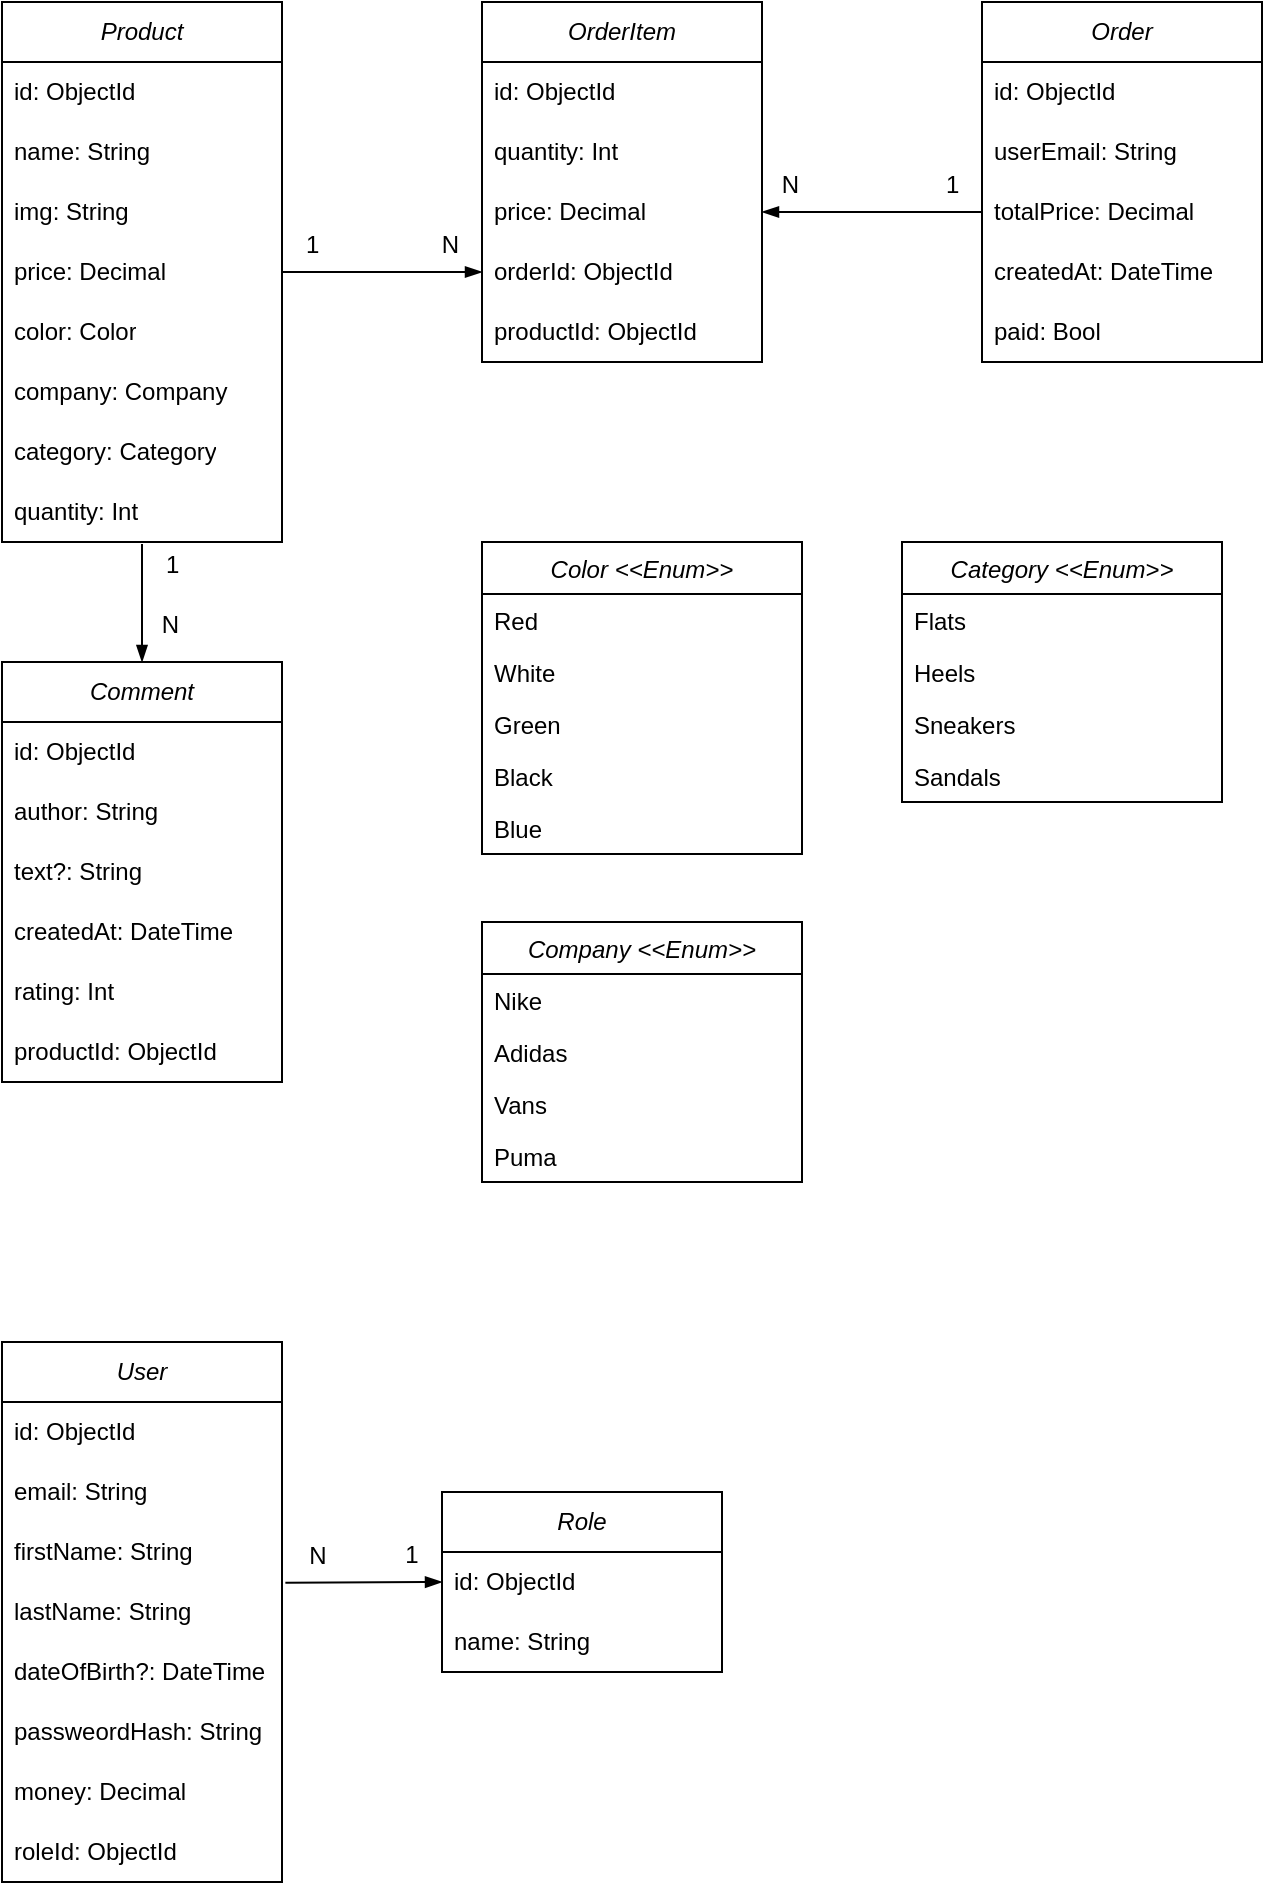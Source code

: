 <mxfile version="26.1.0">
  <diagram name="Strona-1" id="1J6plpyZY6VzQsRfb6R-">
    <mxGraphModel dx="1195" dy="643" grid="1" gridSize="10" guides="1" tooltips="1" connect="1" arrows="1" fold="1" page="1" pageScale="1" pageWidth="827" pageHeight="1169" math="0" shadow="0">
      <root>
        <mxCell id="0" />
        <mxCell id="1" parent="0" />
        <mxCell id="unyy84kSw-4m8ScjK-6D-1" value="&lt;i&gt;Product&lt;/i&gt;" style="swimlane;fontStyle=0;childLayout=stackLayout;horizontal=1;startSize=30;horizontalStack=0;resizeParent=1;resizeParentMax=0;resizeLast=0;collapsible=1;marginBottom=0;whiteSpace=wrap;html=1;" parent="1" vertex="1">
          <mxGeometry x="150" y="90" width="140" height="270" as="geometry" />
        </mxCell>
        <mxCell id="unyy84kSw-4m8ScjK-6D-2" value="id: ObjectId" style="text;strokeColor=none;fillColor=none;align=left;verticalAlign=middle;spacingLeft=4;spacingRight=4;overflow=hidden;points=[[0,0.5],[1,0.5]];portConstraint=eastwest;rotatable=0;whiteSpace=wrap;html=1;" parent="unyy84kSw-4m8ScjK-6D-1" vertex="1">
          <mxGeometry y="30" width="140" height="30" as="geometry" />
        </mxCell>
        <mxCell id="unyy84kSw-4m8ScjK-6D-15" value="name: String" style="text;strokeColor=none;fillColor=none;align=left;verticalAlign=middle;spacingLeft=4;spacingRight=4;overflow=hidden;points=[[0,0.5],[1,0.5]];portConstraint=eastwest;rotatable=0;whiteSpace=wrap;html=1;" parent="unyy84kSw-4m8ScjK-6D-1" vertex="1">
          <mxGeometry y="60" width="140" height="30" as="geometry" />
        </mxCell>
        <mxCell id="unyy84kSw-4m8ScjK-6D-3" value="img: String" style="text;strokeColor=none;fillColor=none;align=left;verticalAlign=middle;spacingLeft=4;spacingRight=4;overflow=hidden;points=[[0,0.5],[1,0.5]];portConstraint=eastwest;rotatable=0;whiteSpace=wrap;html=1;" parent="unyy84kSw-4m8ScjK-6D-1" vertex="1">
          <mxGeometry y="90" width="140" height="30" as="geometry" />
        </mxCell>
        <mxCell id="unyy84kSw-4m8ScjK-6D-11" value="price: Decimal" style="text;strokeColor=none;fillColor=none;align=left;verticalAlign=middle;spacingLeft=4;spacingRight=4;overflow=hidden;points=[[0,0.5],[1,0.5]];portConstraint=eastwest;rotatable=0;whiteSpace=wrap;html=1;" parent="unyy84kSw-4m8ScjK-6D-1" vertex="1">
          <mxGeometry y="120" width="140" height="30" as="geometry" />
        </mxCell>
        <mxCell id="unyy84kSw-4m8ScjK-6D-12" value="color: Color" style="text;strokeColor=none;fillColor=none;align=left;verticalAlign=middle;spacingLeft=4;spacingRight=4;overflow=hidden;points=[[0,0.5],[1,0.5]];portConstraint=eastwest;rotatable=0;whiteSpace=wrap;html=1;" parent="unyy84kSw-4m8ScjK-6D-1" vertex="1">
          <mxGeometry y="150" width="140" height="30" as="geometry" />
        </mxCell>
        <mxCell id="unyy84kSw-4m8ScjK-6D-13" value="company: Company" style="text;strokeColor=none;fillColor=none;align=left;verticalAlign=middle;spacingLeft=4;spacingRight=4;overflow=hidden;points=[[0,0.5],[1,0.5]];portConstraint=eastwest;rotatable=0;whiteSpace=wrap;html=1;" parent="unyy84kSw-4m8ScjK-6D-1" vertex="1">
          <mxGeometry y="180" width="140" height="30" as="geometry" />
        </mxCell>
        <mxCell id="unyy84kSw-4m8ScjK-6D-14" value="category: Category" style="text;strokeColor=none;fillColor=none;align=left;verticalAlign=middle;spacingLeft=4;spacingRight=4;overflow=hidden;points=[[0,0.5],[1,0.5]];portConstraint=eastwest;rotatable=0;whiteSpace=wrap;html=1;" parent="unyy84kSw-4m8ScjK-6D-1" vertex="1">
          <mxGeometry y="210" width="140" height="30" as="geometry" />
        </mxCell>
        <mxCell id="unyy84kSw-4m8ScjK-6D-4" value="quantity: Int" style="text;strokeColor=none;fillColor=none;align=left;verticalAlign=middle;spacingLeft=4;spacingRight=4;overflow=hidden;points=[[0,0.5],[1,0.5]];portConstraint=eastwest;rotatable=0;whiteSpace=wrap;html=1;" parent="unyy84kSw-4m8ScjK-6D-1" vertex="1">
          <mxGeometry y="240" width="140" height="30" as="geometry" />
        </mxCell>
        <mxCell id="unyy84kSw-4m8ScjK-6D-16" value="&lt;i&gt;Comment&lt;/i&gt;" style="swimlane;fontStyle=0;childLayout=stackLayout;horizontal=1;startSize=30;horizontalStack=0;resizeParent=1;resizeParentMax=0;resizeLast=0;collapsible=1;marginBottom=0;whiteSpace=wrap;html=1;" parent="1" vertex="1">
          <mxGeometry x="150" y="420" width="140" height="210" as="geometry" />
        </mxCell>
        <mxCell id="unyy84kSw-4m8ScjK-6D-17" value="id: ObjectId" style="text;strokeColor=none;fillColor=none;align=left;verticalAlign=middle;spacingLeft=4;spacingRight=4;overflow=hidden;points=[[0,0.5],[1,0.5]];portConstraint=eastwest;rotatable=0;whiteSpace=wrap;html=1;" parent="unyy84kSw-4m8ScjK-6D-16" vertex="1">
          <mxGeometry y="30" width="140" height="30" as="geometry" />
        </mxCell>
        <mxCell id="unyy84kSw-4m8ScjK-6D-18" value="author: String" style="text;strokeColor=none;fillColor=none;align=left;verticalAlign=middle;spacingLeft=4;spacingRight=4;overflow=hidden;points=[[0,0.5],[1,0.5]];portConstraint=eastwest;rotatable=0;whiteSpace=wrap;html=1;" parent="unyy84kSw-4m8ScjK-6D-16" vertex="1">
          <mxGeometry y="60" width="140" height="30" as="geometry" />
        </mxCell>
        <mxCell id="unyy84kSw-4m8ScjK-6D-19" value="text?: String" style="text;strokeColor=none;fillColor=none;align=left;verticalAlign=middle;spacingLeft=4;spacingRight=4;overflow=hidden;points=[[0,0.5],[1,0.5]];portConstraint=eastwest;rotatable=0;whiteSpace=wrap;html=1;" parent="unyy84kSw-4m8ScjK-6D-16" vertex="1">
          <mxGeometry y="90" width="140" height="30" as="geometry" />
        </mxCell>
        <mxCell id="unyy84kSw-4m8ScjK-6D-20" value="createdAt: DateTime" style="text;strokeColor=none;fillColor=none;align=left;verticalAlign=middle;spacingLeft=4;spacingRight=4;overflow=hidden;points=[[0,0.5],[1,0.5]];portConstraint=eastwest;rotatable=0;whiteSpace=wrap;html=1;" parent="unyy84kSw-4m8ScjK-6D-16" vertex="1">
          <mxGeometry y="120" width="140" height="30" as="geometry" />
        </mxCell>
        <mxCell id="unyy84kSw-4m8ScjK-6D-25" value="rating: Int" style="text;strokeColor=none;fillColor=none;align=left;verticalAlign=middle;spacingLeft=4;spacingRight=4;overflow=hidden;points=[[0,0.5],[1,0.5]];portConstraint=eastwest;rotatable=0;whiteSpace=wrap;html=1;" parent="unyy84kSw-4m8ScjK-6D-16" vertex="1">
          <mxGeometry y="150" width="140" height="30" as="geometry" />
        </mxCell>
        <mxCell id="unyy84kSw-4m8ScjK-6D-21" value="productId: ObjectId" style="text;strokeColor=none;fillColor=none;align=left;verticalAlign=middle;spacingLeft=4;spacingRight=4;overflow=hidden;points=[[0,0.5],[1,0.5]];portConstraint=eastwest;rotatable=0;whiteSpace=wrap;html=1;" parent="unyy84kSw-4m8ScjK-6D-16" vertex="1">
          <mxGeometry y="180" width="140" height="30" as="geometry" />
        </mxCell>
        <mxCell id="unyy84kSw-4m8ScjK-6D-26" value="" style="endArrow=blockThin;shadow=0;strokeWidth=1;rounded=0;curved=0;endFill=1;edgeStyle=elbowEdgeStyle;elbow=vertical;entryX=0.5;entryY=0;entryDx=0;entryDy=0;" parent="1" target="unyy84kSw-4m8ScjK-6D-16" edge="1">
          <mxGeometry x="0.5" y="41" relative="1" as="geometry">
            <mxPoint x="220" y="361" as="sourcePoint" />
            <mxPoint x="330" y="160" as="targetPoint" />
            <mxPoint x="-40" y="32" as="offset" />
          </mxGeometry>
        </mxCell>
        <mxCell id="unyy84kSw-4m8ScjK-6D-27" value="1" style="resizable=0;align=left;verticalAlign=bottom;labelBackgroundColor=none;fontSize=12;" parent="unyy84kSw-4m8ScjK-6D-26" connectable="0" vertex="1">
          <mxGeometry x="-1" relative="1" as="geometry">
            <mxPoint x="10" y="19" as="offset" />
          </mxGeometry>
        </mxCell>
        <mxCell id="unyy84kSw-4m8ScjK-6D-28" value="N" style="resizable=0;align=right;verticalAlign=bottom;labelBackgroundColor=none;fontSize=12;" parent="unyy84kSw-4m8ScjK-6D-26" connectable="0" vertex="1">
          <mxGeometry x="1" relative="1" as="geometry">
            <mxPoint x="20" y="-10" as="offset" />
          </mxGeometry>
        </mxCell>
        <mxCell id="unyy84kSw-4m8ScjK-6D-29" value="&lt;i&gt;Order&lt;/i&gt;" style="swimlane;fontStyle=0;childLayout=stackLayout;horizontal=1;startSize=30;horizontalStack=0;resizeParent=1;resizeParentMax=0;resizeLast=0;collapsible=1;marginBottom=0;whiteSpace=wrap;html=1;" parent="1" vertex="1">
          <mxGeometry x="640" y="90" width="140" height="180" as="geometry" />
        </mxCell>
        <mxCell id="unyy84kSw-4m8ScjK-6D-30" value="id: ObjectId" style="text;strokeColor=none;fillColor=none;align=left;verticalAlign=middle;spacingLeft=4;spacingRight=4;overflow=hidden;points=[[0,0.5],[1,0.5]];portConstraint=eastwest;rotatable=0;whiteSpace=wrap;html=1;" parent="unyy84kSw-4m8ScjK-6D-29" vertex="1">
          <mxGeometry y="30" width="140" height="30" as="geometry" />
        </mxCell>
        <mxCell id="unyy84kSw-4m8ScjK-6D-31" value="userEmail: String" style="text;strokeColor=none;fillColor=none;align=left;verticalAlign=middle;spacingLeft=4;spacingRight=4;overflow=hidden;points=[[0,0.5],[1,0.5]];portConstraint=eastwest;rotatable=0;whiteSpace=wrap;html=1;" parent="unyy84kSw-4m8ScjK-6D-29" vertex="1">
          <mxGeometry y="60" width="140" height="30" as="geometry" />
        </mxCell>
        <mxCell id="unyy84kSw-4m8ScjK-6D-32" value="totalPrice: Decimal" style="text;strokeColor=none;fillColor=none;align=left;verticalAlign=middle;spacingLeft=4;spacingRight=4;overflow=hidden;points=[[0,0.5],[1,0.5]];portConstraint=eastwest;rotatable=0;whiteSpace=wrap;html=1;" parent="unyy84kSw-4m8ScjK-6D-29" vertex="1">
          <mxGeometry y="90" width="140" height="30" as="geometry" />
        </mxCell>
        <mxCell id="unyy84kSw-4m8ScjK-6D-33" value="createdAt: DateTime" style="text;strokeColor=none;fillColor=none;align=left;verticalAlign=middle;spacingLeft=4;spacingRight=4;overflow=hidden;points=[[0,0.5],[1,0.5]];portConstraint=eastwest;rotatable=0;whiteSpace=wrap;html=1;" parent="unyy84kSw-4m8ScjK-6D-29" vertex="1">
          <mxGeometry y="120" width="140" height="30" as="geometry" />
        </mxCell>
        <mxCell id="unyy84kSw-4m8ScjK-6D-34" value="paid: Bool" style="text;strokeColor=none;fillColor=none;align=left;verticalAlign=middle;spacingLeft=4;spacingRight=4;overflow=hidden;points=[[0,0.5],[1,0.5]];portConstraint=eastwest;rotatable=0;whiteSpace=wrap;html=1;" parent="unyy84kSw-4m8ScjK-6D-29" vertex="1">
          <mxGeometry y="150" width="140" height="30" as="geometry" />
        </mxCell>
        <mxCell id="unyy84kSw-4m8ScjK-6D-36" value="&lt;i&gt;OrderItem&lt;/i&gt;" style="swimlane;fontStyle=0;childLayout=stackLayout;horizontal=1;startSize=30;horizontalStack=0;resizeParent=1;resizeParentMax=0;resizeLast=0;collapsible=1;marginBottom=0;whiteSpace=wrap;html=1;" parent="1" vertex="1">
          <mxGeometry x="390" y="90" width="140" height="180" as="geometry" />
        </mxCell>
        <mxCell id="unyy84kSw-4m8ScjK-6D-37" value="id: ObjectId" style="text;strokeColor=none;fillColor=none;align=left;verticalAlign=middle;spacingLeft=4;spacingRight=4;overflow=hidden;points=[[0,0.5],[1,0.5]];portConstraint=eastwest;rotatable=0;whiteSpace=wrap;html=1;" parent="unyy84kSw-4m8ScjK-6D-36" vertex="1">
          <mxGeometry y="30" width="140" height="30" as="geometry" />
        </mxCell>
        <mxCell id="unyy84kSw-4m8ScjK-6D-38" value="quantity: Int" style="text;strokeColor=none;fillColor=none;align=left;verticalAlign=middle;spacingLeft=4;spacingRight=4;overflow=hidden;points=[[0,0.5],[1,0.5]];portConstraint=eastwest;rotatable=0;whiteSpace=wrap;html=1;" parent="unyy84kSw-4m8ScjK-6D-36" vertex="1">
          <mxGeometry y="60" width="140" height="30" as="geometry" />
        </mxCell>
        <mxCell id="unyy84kSw-4m8ScjK-6D-39" value="price: Decimal" style="text;strokeColor=none;fillColor=none;align=left;verticalAlign=middle;spacingLeft=4;spacingRight=4;overflow=hidden;points=[[0,0.5],[1,0.5]];portConstraint=eastwest;rotatable=0;whiteSpace=wrap;html=1;" parent="unyy84kSw-4m8ScjK-6D-36" vertex="1">
          <mxGeometry y="90" width="140" height="30" as="geometry" />
        </mxCell>
        <mxCell id="unyy84kSw-4m8ScjK-6D-43" value="orderId: ObjectId" style="text;strokeColor=none;fillColor=none;align=left;verticalAlign=middle;spacingLeft=4;spacingRight=4;overflow=hidden;points=[[0,0.5],[1,0.5]];portConstraint=eastwest;rotatable=0;whiteSpace=wrap;html=1;" parent="unyy84kSw-4m8ScjK-6D-36" vertex="1">
          <mxGeometry y="120" width="140" height="30" as="geometry" />
        </mxCell>
        <mxCell id="unyy84kSw-4m8ScjK-6D-42" value="productId: ObjectId" style="text;strokeColor=none;fillColor=none;align=left;verticalAlign=middle;spacingLeft=4;spacingRight=4;overflow=hidden;points=[[0,0.5],[1,0.5]];portConstraint=eastwest;rotatable=0;whiteSpace=wrap;html=1;" parent="unyy84kSw-4m8ScjK-6D-36" vertex="1">
          <mxGeometry y="150" width="140" height="30" as="geometry" />
        </mxCell>
        <mxCell id="unyy84kSw-4m8ScjK-6D-44" value="" style="endArrow=blockThin;shadow=0;strokeWidth=1;rounded=0;curved=0;endFill=1;edgeStyle=elbowEdgeStyle;elbow=vertical;entryX=1;entryY=0.5;entryDx=0;entryDy=0;exitX=0;exitY=0.5;exitDx=0;exitDy=0;" parent="1" source="unyy84kSw-4m8ScjK-6D-32" target="unyy84kSw-4m8ScjK-6D-39" edge="1">
          <mxGeometry x="0.5" y="41" relative="1" as="geometry">
            <mxPoint x="570" y="165.5" as="sourcePoint" />
            <mxPoint x="570" y="224.5" as="targetPoint" />
            <mxPoint x="-40" y="32" as="offset" />
          </mxGeometry>
        </mxCell>
        <mxCell id="unyy84kSw-4m8ScjK-6D-45" value="1" style="resizable=0;align=left;verticalAlign=bottom;labelBackgroundColor=none;fontSize=12;" parent="unyy84kSw-4m8ScjK-6D-44" connectable="0" vertex="1">
          <mxGeometry x="-1" relative="1" as="geometry">
            <mxPoint x="-20" y="-5" as="offset" />
          </mxGeometry>
        </mxCell>
        <mxCell id="unyy84kSw-4m8ScjK-6D-46" value="N" style="resizable=0;align=right;verticalAlign=bottom;labelBackgroundColor=none;fontSize=12;" parent="unyy84kSw-4m8ScjK-6D-44" connectable="0" vertex="1">
          <mxGeometry x="1" relative="1" as="geometry">
            <mxPoint x="20" y="-5" as="offset" />
          </mxGeometry>
        </mxCell>
        <mxCell id="unyy84kSw-4m8ScjK-6D-47" value="" style="endArrow=blockThin;shadow=0;strokeWidth=1;rounded=0;curved=0;endFill=1;edgeStyle=elbowEdgeStyle;elbow=vertical;entryX=0;entryY=0.5;entryDx=0;entryDy=0;exitX=1;exitY=0.5;exitDx=0;exitDy=0;" parent="1" source="unyy84kSw-4m8ScjK-6D-11" edge="1">
          <mxGeometry x="0.5" y="41" relative="1" as="geometry">
            <mxPoint x="340" y="195.5" as="sourcePoint" />
            <mxPoint x="390" y="225.0" as="targetPoint" />
            <mxPoint x="-40" y="32" as="offset" />
          </mxGeometry>
        </mxCell>
        <mxCell id="unyy84kSw-4m8ScjK-6D-48" value="1" style="resizable=0;align=left;verticalAlign=bottom;labelBackgroundColor=none;fontSize=12;" parent="unyy84kSw-4m8ScjK-6D-47" connectable="0" vertex="1">
          <mxGeometry x="-1" relative="1" as="geometry">
            <mxPoint x="10" y="-5" as="offset" />
          </mxGeometry>
        </mxCell>
        <mxCell id="unyy84kSw-4m8ScjK-6D-49" value="N" style="resizable=0;align=right;verticalAlign=bottom;labelBackgroundColor=none;fontSize=12;" parent="unyy84kSw-4m8ScjK-6D-47" connectable="0" vertex="1">
          <mxGeometry x="1" relative="1" as="geometry">
            <mxPoint x="-10" y="-5" as="offset" />
          </mxGeometry>
        </mxCell>
        <mxCell id="unyy84kSw-4m8ScjK-6D-50" value="Color &lt;&lt;Enum&gt;&gt;" style="swimlane;fontStyle=2;align=center;verticalAlign=top;childLayout=stackLayout;horizontal=1;startSize=26;horizontalStack=0;resizeParent=1;resizeLast=0;collapsible=1;marginBottom=0;rounded=0;shadow=0;strokeWidth=1;" parent="1" vertex="1">
          <mxGeometry x="390" y="360" width="160" height="156" as="geometry">
            <mxRectangle x="550" y="140" width="160" height="26" as="alternateBounds" />
          </mxGeometry>
        </mxCell>
        <mxCell id="unyy84kSw-4m8ScjK-6D-51" value="Red" style="text;align=left;verticalAlign=top;spacingLeft=4;spacingRight=4;overflow=hidden;rotatable=0;points=[[0,0.5],[1,0.5]];portConstraint=eastwest;" parent="unyy84kSw-4m8ScjK-6D-50" vertex="1">
          <mxGeometry y="26" width="160" height="26" as="geometry" />
        </mxCell>
        <mxCell id="unyy84kSw-4m8ScjK-6D-52" value="White" style="text;align=left;verticalAlign=top;spacingLeft=4;spacingRight=4;overflow=hidden;rotatable=0;points=[[0,0.5],[1,0.5]];portConstraint=eastwest;rounded=0;shadow=0;html=0;" parent="unyy84kSw-4m8ScjK-6D-50" vertex="1">
          <mxGeometry y="52" width="160" height="26" as="geometry" />
        </mxCell>
        <mxCell id="unyy84kSw-4m8ScjK-6D-53" value="Green" style="text;align=left;verticalAlign=top;spacingLeft=4;spacingRight=4;overflow=hidden;rotatable=0;points=[[0,0.5],[1,0.5]];portConstraint=eastwest;rounded=0;shadow=0;html=0;" parent="unyy84kSw-4m8ScjK-6D-50" vertex="1">
          <mxGeometry y="78" width="160" height="26" as="geometry" />
        </mxCell>
        <mxCell id="unyy84kSw-4m8ScjK-6D-55" value="Black" style="text;align=left;verticalAlign=top;spacingLeft=4;spacingRight=4;overflow=hidden;rotatable=0;points=[[0,0.5],[1,0.5]];portConstraint=eastwest;rounded=0;shadow=0;html=0;" parent="unyy84kSw-4m8ScjK-6D-50" vertex="1">
          <mxGeometry y="104" width="160" height="26" as="geometry" />
        </mxCell>
        <mxCell id="unyy84kSw-4m8ScjK-6D-54" value="Blue" style="text;align=left;verticalAlign=top;spacingLeft=4;spacingRight=4;overflow=hidden;rotatable=0;points=[[0,0.5],[1,0.5]];portConstraint=eastwest;rounded=0;shadow=0;html=0;" parent="unyy84kSw-4m8ScjK-6D-50" vertex="1">
          <mxGeometry y="130" width="160" height="26" as="geometry" />
        </mxCell>
        <mxCell id="unyy84kSw-4m8ScjK-6D-56" value="Category &lt;&lt;Enum&gt;&gt;" style="swimlane;fontStyle=2;align=center;verticalAlign=top;childLayout=stackLayout;horizontal=1;startSize=26;horizontalStack=0;resizeParent=1;resizeLast=0;collapsible=1;marginBottom=0;rounded=0;shadow=0;strokeWidth=1;" parent="1" vertex="1">
          <mxGeometry x="600" y="360" width="160" height="130" as="geometry">
            <mxRectangle x="550" y="140" width="160" height="26" as="alternateBounds" />
          </mxGeometry>
        </mxCell>
        <mxCell id="unyy84kSw-4m8ScjK-6D-57" value="Flats" style="text;align=left;verticalAlign=top;spacingLeft=4;spacingRight=4;overflow=hidden;rotatable=0;points=[[0,0.5],[1,0.5]];portConstraint=eastwest;" parent="unyy84kSw-4m8ScjK-6D-56" vertex="1">
          <mxGeometry y="26" width="160" height="26" as="geometry" />
        </mxCell>
        <mxCell id="unyy84kSw-4m8ScjK-6D-58" value="Heels" style="text;align=left;verticalAlign=top;spacingLeft=4;spacingRight=4;overflow=hidden;rotatable=0;points=[[0,0.5],[1,0.5]];portConstraint=eastwest;rounded=0;shadow=0;html=0;" parent="unyy84kSw-4m8ScjK-6D-56" vertex="1">
          <mxGeometry y="52" width="160" height="26" as="geometry" />
        </mxCell>
        <mxCell id="unyy84kSw-4m8ScjK-6D-59" value="Sneakers&#xa;" style="text;align=left;verticalAlign=top;spacingLeft=4;spacingRight=4;overflow=hidden;rotatable=0;points=[[0,0.5],[1,0.5]];portConstraint=eastwest;rounded=0;shadow=0;html=0;" parent="unyy84kSw-4m8ScjK-6D-56" vertex="1">
          <mxGeometry y="78" width="160" height="26" as="geometry" />
        </mxCell>
        <mxCell id="unyy84kSw-4m8ScjK-6D-60" value="Sandals" style="text;align=left;verticalAlign=top;spacingLeft=4;spacingRight=4;overflow=hidden;rotatable=0;points=[[0,0.5],[1,0.5]];portConstraint=eastwest;rounded=0;shadow=0;html=0;" parent="unyy84kSw-4m8ScjK-6D-56" vertex="1">
          <mxGeometry y="104" width="160" height="26" as="geometry" />
        </mxCell>
        <mxCell id="unyy84kSw-4m8ScjK-6D-62" value="Company &lt;&lt;Enum&gt;&gt;" style="swimlane;fontStyle=2;align=center;verticalAlign=top;childLayout=stackLayout;horizontal=1;startSize=26;horizontalStack=0;resizeParent=1;resizeLast=0;collapsible=1;marginBottom=0;rounded=0;shadow=0;strokeWidth=1;" parent="1" vertex="1">
          <mxGeometry x="390" y="550" width="160" height="130" as="geometry">
            <mxRectangle x="550" y="140" width="160" height="26" as="alternateBounds" />
          </mxGeometry>
        </mxCell>
        <mxCell id="unyy84kSw-4m8ScjK-6D-63" value="Nike" style="text;align=left;verticalAlign=top;spacingLeft=4;spacingRight=4;overflow=hidden;rotatable=0;points=[[0,0.5],[1,0.5]];portConstraint=eastwest;" parent="unyy84kSw-4m8ScjK-6D-62" vertex="1">
          <mxGeometry y="26" width="160" height="26" as="geometry" />
        </mxCell>
        <mxCell id="unyy84kSw-4m8ScjK-6D-64" value="Adidas" style="text;align=left;verticalAlign=top;spacingLeft=4;spacingRight=4;overflow=hidden;rotatable=0;points=[[0,0.5],[1,0.5]];portConstraint=eastwest;rounded=0;shadow=0;html=0;" parent="unyy84kSw-4m8ScjK-6D-62" vertex="1">
          <mxGeometry y="52" width="160" height="26" as="geometry" />
        </mxCell>
        <mxCell id="unyy84kSw-4m8ScjK-6D-65" value="Vans" style="text;align=left;verticalAlign=top;spacingLeft=4;spacingRight=4;overflow=hidden;rotatable=0;points=[[0,0.5],[1,0.5]];portConstraint=eastwest;rounded=0;shadow=0;html=0;" parent="unyy84kSw-4m8ScjK-6D-62" vertex="1">
          <mxGeometry y="78" width="160" height="26" as="geometry" />
        </mxCell>
        <mxCell id="unyy84kSw-4m8ScjK-6D-66" value="Puma" style="text;align=left;verticalAlign=top;spacingLeft=4;spacingRight=4;overflow=hidden;rotatable=0;points=[[0,0.5],[1,0.5]];portConstraint=eastwest;rounded=0;shadow=0;html=0;" parent="unyy84kSw-4m8ScjK-6D-62" vertex="1">
          <mxGeometry y="104" width="160" height="26" as="geometry" />
        </mxCell>
        <mxCell id="unyy84kSw-4m8ScjK-6D-68" value="&lt;i&gt;User&lt;/i&gt;" style="swimlane;fontStyle=0;childLayout=stackLayout;horizontal=1;startSize=30;horizontalStack=0;resizeParent=1;resizeParentMax=0;resizeLast=0;collapsible=1;marginBottom=0;whiteSpace=wrap;html=1;" parent="1" vertex="1">
          <mxGeometry x="150" y="760" width="140" height="270" as="geometry" />
        </mxCell>
        <mxCell id="unyy84kSw-4m8ScjK-6D-69" value="id: ObjectId" style="text;strokeColor=none;fillColor=none;align=left;verticalAlign=middle;spacingLeft=4;spacingRight=4;overflow=hidden;points=[[0,0.5],[1,0.5]];portConstraint=eastwest;rotatable=0;whiteSpace=wrap;html=1;" parent="unyy84kSw-4m8ScjK-6D-68" vertex="1">
          <mxGeometry y="30" width="140" height="30" as="geometry" />
        </mxCell>
        <mxCell id="unyy84kSw-4m8ScjK-6D-70" value="email: String" style="text;strokeColor=none;fillColor=none;align=left;verticalAlign=middle;spacingLeft=4;spacingRight=4;overflow=hidden;points=[[0,0.5],[1,0.5]];portConstraint=eastwest;rotatable=0;whiteSpace=wrap;html=1;" parent="unyy84kSw-4m8ScjK-6D-68" vertex="1">
          <mxGeometry y="60" width="140" height="30" as="geometry" />
        </mxCell>
        <mxCell id="unyy84kSw-4m8ScjK-6D-71" value="firstName: String" style="text;strokeColor=none;fillColor=none;align=left;verticalAlign=middle;spacingLeft=4;spacingRight=4;overflow=hidden;points=[[0,0.5],[1,0.5]];portConstraint=eastwest;rotatable=0;whiteSpace=wrap;html=1;" parent="unyy84kSw-4m8ScjK-6D-68" vertex="1">
          <mxGeometry y="90" width="140" height="30" as="geometry" />
        </mxCell>
        <mxCell id="unyy84kSw-4m8ScjK-6D-72" value="lastName: String" style="text;strokeColor=none;fillColor=none;align=left;verticalAlign=middle;spacingLeft=4;spacingRight=4;overflow=hidden;points=[[0,0.5],[1,0.5]];portConstraint=eastwest;rotatable=0;whiteSpace=wrap;html=1;" parent="unyy84kSw-4m8ScjK-6D-68" vertex="1">
          <mxGeometry y="120" width="140" height="30" as="geometry" />
        </mxCell>
        <mxCell id="unyy84kSw-4m8ScjK-6D-73" value="dateOfBirth?: DateTime" style="text;strokeColor=none;fillColor=none;align=left;verticalAlign=middle;spacingLeft=4;spacingRight=4;overflow=hidden;points=[[0,0.5],[1,0.5]];portConstraint=eastwest;rotatable=0;whiteSpace=wrap;html=1;" parent="unyy84kSw-4m8ScjK-6D-68" vertex="1">
          <mxGeometry y="150" width="140" height="30" as="geometry" />
        </mxCell>
        <mxCell id="a4yAqL5qlOD9Dz7FFYIA-1" value="passweordHash: String" style="text;strokeColor=none;fillColor=none;align=left;verticalAlign=middle;spacingLeft=4;spacingRight=4;overflow=hidden;points=[[0,0.5],[1,0.5]];portConstraint=eastwest;rotatable=0;whiteSpace=wrap;html=1;" vertex="1" parent="unyy84kSw-4m8ScjK-6D-68">
          <mxGeometry y="180" width="140" height="30" as="geometry" />
        </mxCell>
        <mxCell id="unyy84kSw-4m8ScjK-6D-75" value="money: Decimal" style="text;strokeColor=none;fillColor=none;align=left;verticalAlign=middle;spacingLeft=4;spacingRight=4;overflow=hidden;points=[[0,0.5],[1,0.5]];portConstraint=eastwest;rotatable=0;whiteSpace=wrap;html=1;" parent="unyy84kSw-4m8ScjK-6D-68" vertex="1">
          <mxGeometry y="210" width="140" height="30" as="geometry" />
        </mxCell>
        <mxCell id="unyy84kSw-4m8ScjK-6D-74" value="roleId: ObjectId" style="text;strokeColor=none;fillColor=none;align=left;verticalAlign=middle;spacingLeft=4;spacingRight=4;overflow=hidden;points=[[0,0.5],[1,0.5]];portConstraint=eastwest;rotatable=0;whiteSpace=wrap;html=1;" parent="unyy84kSw-4m8ScjK-6D-68" vertex="1">
          <mxGeometry y="240" width="140" height="30" as="geometry" />
        </mxCell>
        <mxCell id="unyy84kSw-4m8ScjK-6D-76" value="&lt;i&gt;Role&lt;/i&gt;" style="swimlane;fontStyle=0;childLayout=stackLayout;horizontal=1;startSize=30;horizontalStack=0;resizeParent=1;resizeParentMax=0;resizeLast=0;collapsible=1;marginBottom=0;whiteSpace=wrap;html=1;" parent="1" vertex="1">
          <mxGeometry x="370" y="835" width="140" height="90" as="geometry" />
        </mxCell>
        <mxCell id="unyy84kSw-4m8ScjK-6D-77" value="id: ObjectId" style="text;strokeColor=none;fillColor=none;align=left;verticalAlign=middle;spacingLeft=4;spacingRight=4;overflow=hidden;points=[[0,0.5],[1,0.5]];portConstraint=eastwest;rotatable=0;whiteSpace=wrap;html=1;" parent="unyy84kSw-4m8ScjK-6D-76" vertex="1">
          <mxGeometry y="30" width="140" height="30" as="geometry" />
        </mxCell>
        <mxCell id="unyy84kSw-4m8ScjK-6D-78" value="name: String" style="text;strokeColor=none;fillColor=none;align=left;verticalAlign=middle;spacingLeft=4;spacingRight=4;overflow=hidden;points=[[0,0.5],[1,0.5]];portConstraint=eastwest;rotatable=0;whiteSpace=wrap;html=1;" parent="unyy84kSw-4m8ScjK-6D-76" vertex="1">
          <mxGeometry y="60" width="140" height="30" as="geometry" />
        </mxCell>
        <mxCell id="unyy84kSw-4m8ScjK-6D-88" value="" style="endArrow=blockThin;shadow=0;strokeWidth=1;rounded=0;curved=0;endFill=1;edgeStyle=elbowEdgeStyle;elbow=vertical;entryX=0;entryY=0.5;entryDx=0;entryDy=0;exitX=1.012;exitY=0.014;exitDx=0;exitDy=0;exitPerimeter=0;" parent="1" source="unyy84kSw-4m8ScjK-6D-72" target="unyy84kSw-4m8ScjK-6D-77" edge="1">
          <mxGeometry x="0.5" y="41" relative="1" as="geometry">
            <mxPoint x="300" y="880.1" as="sourcePoint" />
            <mxPoint x="400" y="880.1" as="targetPoint" />
            <mxPoint x="-40" y="32" as="offset" />
          </mxGeometry>
        </mxCell>
        <mxCell id="unyy84kSw-4m8ScjK-6D-89" value="N" style="resizable=0;align=left;verticalAlign=bottom;labelBackgroundColor=none;fontSize=12;" parent="unyy84kSw-4m8ScjK-6D-88" connectable="0" vertex="1">
          <mxGeometry x="-1" relative="1" as="geometry">
            <mxPoint x="10" y="-5" as="offset" />
          </mxGeometry>
        </mxCell>
        <mxCell id="unyy84kSw-4m8ScjK-6D-90" value="1" style="resizable=0;align=right;verticalAlign=bottom;labelBackgroundColor=none;fontSize=12;" parent="unyy84kSw-4m8ScjK-6D-88" connectable="0" vertex="1">
          <mxGeometry x="1" relative="1" as="geometry">
            <mxPoint x="-10" y="-5" as="offset" />
          </mxGeometry>
        </mxCell>
      </root>
    </mxGraphModel>
  </diagram>
</mxfile>
